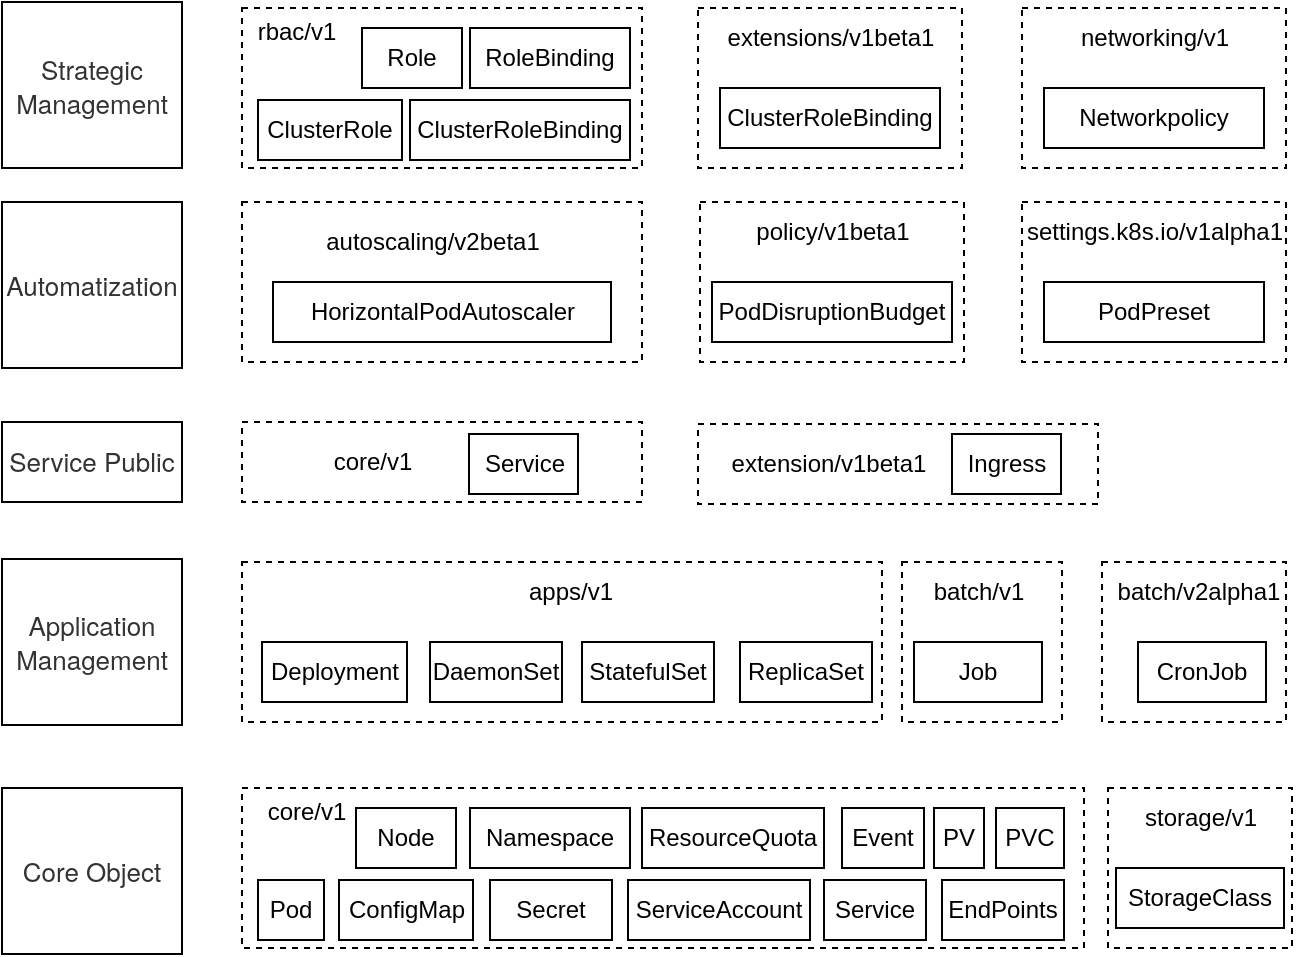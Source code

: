 <mxfile version="20.4.1" type="github">
  <diagram id="n1fASv0BeBbksGlesBEk" name="Page-1">
    <mxGraphModel dx="847" dy="546" grid="1" gridSize="10" guides="1" tooltips="1" connect="1" arrows="1" fold="1" page="1" pageScale="1" pageWidth="850" pageHeight="1100" math="0" shadow="0">
      <root>
        <mxCell id="0" />
        <mxCell id="1" parent="0" />
        <mxCell id="iRfwceqFQaTr6RobZSyQ-1" value="" style="rounded=0;whiteSpace=wrap;html=1;dashed=1;" vertex="1" parent="1">
          <mxGeometry x="120" y="183" width="200" height="80" as="geometry" />
        </mxCell>
        <mxCell id="iRfwceqFQaTr6RobZSyQ-2" value="rbac/v1" style="text;html=1;resizable=0;autosize=1;align=center;verticalAlign=middle;points=[];fillColor=none;strokeColor=none;rounded=0;dashed=1;" vertex="1" parent="1">
          <mxGeometry x="117" y="180" width="60" height="30" as="geometry" />
        </mxCell>
        <mxCell id="iRfwceqFQaTr6RobZSyQ-3" value="Role" style="rounded=0;whiteSpace=wrap;html=1;" vertex="1" parent="1">
          <mxGeometry x="180" y="193" width="50" height="30" as="geometry" />
        </mxCell>
        <mxCell id="iRfwceqFQaTr6RobZSyQ-4" value="RoleBinding" style="rounded=0;whiteSpace=wrap;html=1;" vertex="1" parent="1">
          <mxGeometry x="234" y="193" width="80" height="30" as="geometry" />
        </mxCell>
        <mxCell id="iRfwceqFQaTr6RobZSyQ-5" value="ClusterRole" style="rounded=0;whiteSpace=wrap;html=1;" vertex="1" parent="1">
          <mxGeometry x="128" y="229" width="72" height="30" as="geometry" />
        </mxCell>
        <mxCell id="iRfwceqFQaTr6RobZSyQ-6" value="ClusterRoleBinding" style="rounded=0;whiteSpace=wrap;html=1;" vertex="1" parent="1">
          <mxGeometry x="204" y="229" width="110" height="30" as="geometry" />
        </mxCell>
        <mxCell id="iRfwceqFQaTr6RobZSyQ-7" value="" style="rounded=0;whiteSpace=wrap;html=1;dashed=1;" vertex="1" parent="1">
          <mxGeometry x="348" y="183" width="132" height="80" as="geometry" />
        </mxCell>
        <mxCell id="iRfwceqFQaTr6RobZSyQ-8" value="extensions/v1beta1" style="text;html=1;resizable=0;autosize=1;align=center;verticalAlign=middle;points=[];fillColor=none;strokeColor=none;rounded=0;dashed=1;" vertex="1" parent="1">
          <mxGeometry x="349" y="183" width="130" height="30" as="geometry" />
        </mxCell>
        <mxCell id="iRfwceqFQaTr6RobZSyQ-12" value="ClusterRoleBinding" style="rounded=0;whiteSpace=wrap;html=1;" vertex="1" parent="1">
          <mxGeometry x="359" y="223" width="110" height="30" as="geometry" />
        </mxCell>
        <mxCell id="iRfwceqFQaTr6RobZSyQ-13" value="" style="rounded=0;whiteSpace=wrap;html=1;dashed=1;" vertex="1" parent="1">
          <mxGeometry x="510" y="183" width="132" height="80" as="geometry" />
        </mxCell>
        <mxCell id="iRfwceqFQaTr6RobZSyQ-14" value="networking/v1" style="text;html=1;resizable=0;autosize=1;align=center;verticalAlign=middle;points=[];fillColor=none;strokeColor=none;rounded=0;dashed=1;" vertex="1" parent="1">
          <mxGeometry x="526" y="183" width="100" height="30" as="geometry" />
        </mxCell>
        <mxCell id="iRfwceqFQaTr6RobZSyQ-15" value="Networkpolicy" style="rounded=0;whiteSpace=wrap;html=1;" vertex="1" parent="1">
          <mxGeometry x="521" y="223" width="110" height="30" as="geometry" />
        </mxCell>
        <mxCell id="iRfwceqFQaTr6RobZSyQ-22" value="" style="rounded=0;whiteSpace=wrap;html=1;dashed=1;" vertex="1" parent="1">
          <mxGeometry x="120" y="280" width="200" height="80" as="geometry" />
        </mxCell>
        <mxCell id="iRfwceqFQaTr6RobZSyQ-23" value="autoscaling/v2beta1" style="text;html=1;resizable=0;autosize=1;align=center;verticalAlign=middle;points=[];fillColor=none;strokeColor=none;rounded=0;dashed=1;" vertex="1" parent="1">
          <mxGeometry x="150" y="285" width="130" height="30" as="geometry" />
        </mxCell>
        <mxCell id="iRfwceqFQaTr6RobZSyQ-24" value="HorizontalPodAutoscaler" style="rounded=0;whiteSpace=wrap;html=1;" vertex="1" parent="1">
          <mxGeometry x="135.5" y="320" width="169" height="30" as="geometry" />
        </mxCell>
        <mxCell id="iRfwceqFQaTr6RobZSyQ-25" value="" style="rounded=0;whiteSpace=wrap;html=1;dashed=1;" vertex="1" parent="1">
          <mxGeometry x="349" y="280" width="132" height="80" as="geometry" />
        </mxCell>
        <mxCell id="iRfwceqFQaTr6RobZSyQ-26" value="policy/v1beta1" style="text;html=1;resizable=0;autosize=1;align=center;verticalAlign=middle;points=[];fillColor=none;strokeColor=none;rounded=0;dashed=1;" vertex="1" parent="1">
          <mxGeometry x="365" y="280" width="100" height="30" as="geometry" />
        </mxCell>
        <mxCell id="iRfwceqFQaTr6RobZSyQ-27" value="PodDisruptionBudget" style="rounded=0;whiteSpace=wrap;html=1;" vertex="1" parent="1">
          <mxGeometry x="355" y="320" width="120" height="30" as="geometry" />
        </mxCell>
        <mxCell id="iRfwceqFQaTr6RobZSyQ-28" value="" style="rounded=0;whiteSpace=wrap;html=1;dashed=1;" vertex="1" parent="1">
          <mxGeometry x="510" y="280" width="132" height="80" as="geometry" />
        </mxCell>
        <mxCell id="iRfwceqFQaTr6RobZSyQ-29" value="settings.k8s.io/v1alpha1" style="text;html=1;resizable=0;autosize=1;align=center;verticalAlign=middle;points=[];fillColor=none;strokeColor=none;rounded=0;dashed=1;" vertex="1" parent="1">
          <mxGeometry x="501" y="280" width="150" height="30" as="geometry" />
        </mxCell>
        <mxCell id="iRfwceqFQaTr6RobZSyQ-30" value="PodPreset" style="rounded=0;whiteSpace=wrap;html=1;" vertex="1" parent="1">
          <mxGeometry x="521" y="320" width="110" height="30" as="geometry" />
        </mxCell>
        <mxCell id="iRfwceqFQaTr6RobZSyQ-32" value="" style="rounded=0;whiteSpace=wrap;html=1;dashed=1;" vertex="1" parent="1">
          <mxGeometry x="120" y="390" width="200" height="40" as="geometry" />
        </mxCell>
        <mxCell id="iRfwceqFQaTr6RobZSyQ-33" value="core/v1" style="text;html=1;resizable=0;autosize=1;align=center;verticalAlign=middle;points=[];fillColor=none;strokeColor=none;rounded=0;dashed=1;" vertex="1" parent="1">
          <mxGeometry x="155" y="395" width="60" height="30" as="geometry" />
        </mxCell>
        <mxCell id="iRfwceqFQaTr6RobZSyQ-34" value="Service" style="rounded=0;whiteSpace=wrap;html=1;" vertex="1" parent="1">
          <mxGeometry x="233.5" y="396" width="54.5" height="30" as="geometry" />
        </mxCell>
        <mxCell id="iRfwceqFQaTr6RobZSyQ-35" value="" style="rounded=0;whiteSpace=wrap;html=1;dashed=1;" vertex="1" parent="1">
          <mxGeometry x="348" y="391" width="200" height="40" as="geometry" />
        </mxCell>
        <mxCell id="iRfwceqFQaTr6RobZSyQ-36" value="extension/v1beta1" style="text;html=1;resizable=0;autosize=1;align=center;verticalAlign=middle;points=[];fillColor=none;strokeColor=none;rounded=0;dashed=1;" vertex="1" parent="1">
          <mxGeometry x="353" y="396" width="120" height="30" as="geometry" />
        </mxCell>
        <mxCell id="iRfwceqFQaTr6RobZSyQ-37" value="Ingress" style="rounded=0;whiteSpace=wrap;html=1;" vertex="1" parent="1">
          <mxGeometry x="475" y="396" width="54.5" height="30" as="geometry" />
        </mxCell>
        <mxCell id="iRfwceqFQaTr6RobZSyQ-38" value="" style="rounded=0;whiteSpace=wrap;html=1;dashed=1;" vertex="1" parent="1">
          <mxGeometry x="120" y="460" width="320" height="80" as="geometry" />
        </mxCell>
        <mxCell id="iRfwceqFQaTr6RobZSyQ-39" value="apps/v1" style="text;html=1;resizable=0;autosize=1;align=center;verticalAlign=middle;points=[];fillColor=none;strokeColor=none;rounded=0;dashed=1;" vertex="1" parent="1">
          <mxGeometry x="249" y="460" width="70" height="30" as="geometry" />
        </mxCell>
        <mxCell id="iRfwceqFQaTr6RobZSyQ-40" value="Deployment" style="rounded=0;whiteSpace=wrap;html=1;" vertex="1" parent="1">
          <mxGeometry x="130" y="500" width="72.5" height="30" as="geometry" />
        </mxCell>
        <mxCell id="iRfwceqFQaTr6RobZSyQ-41" value="DaemonSet" style="rounded=0;whiteSpace=wrap;html=1;" vertex="1" parent="1">
          <mxGeometry x="214" y="500" width="66" height="30" as="geometry" />
        </mxCell>
        <mxCell id="iRfwceqFQaTr6RobZSyQ-42" value="StatefulSet" style="rounded=0;whiteSpace=wrap;html=1;" vertex="1" parent="1">
          <mxGeometry x="290" y="500" width="66" height="30" as="geometry" />
        </mxCell>
        <mxCell id="iRfwceqFQaTr6RobZSyQ-43" value="ReplicaSet" style="rounded=0;whiteSpace=wrap;html=1;" vertex="1" parent="1">
          <mxGeometry x="369" y="500" width="66" height="30" as="geometry" />
        </mxCell>
        <mxCell id="iRfwceqFQaTr6RobZSyQ-44" value="" style="rounded=0;whiteSpace=wrap;html=1;dashed=1;" vertex="1" parent="1">
          <mxGeometry x="450" y="460" width="80" height="80" as="geometry" />
        </mxCell>
        <mxCell id="iRfwceqFQaTr6RobZSyQ-45" value="batch/v1" style="text;html=1;resizable=0;autosize=1;align=center;verticalAlign=middle;points=[];fillColor=none;strokeColor=none;rounded=0;dashed=1;" vertex="1" parent="1">
          <mxGeometry x="453" y="460" width="70" height="30" as="geometry" />
        </mxCell>
        <mxCell id="iRfwceqFQaTr6RobZSyQ-46" value="Job" style="rounded=0;whiteSpace=wrap;html=1;" vertex="1" parent="1">
          <mxGeometry x="456" y="500" width="64" height="30" as="geometry" />
        </mxCell>
        <mxCell id="iRfwceqFQaTr6RobZSyQ-47" value="" style="rounded=0;whiteSpace=wrap;html=1;dashed=1;" vertex="1" parent="1">
          <mxGeometry x="550" y="460" width="92" height="80" as="geometry" />
        </mxCell>
        <mxCell id="iRfwceqFQaTr6RobZSyQ-48" value="batch/v2alpha1" style="text;html=1;resizable=0;autosize=1;align=center;verticalAlign=middle;points=[];fillColor=none;strokeColor=none;rounded=0;dashed=1;" vertex="1" parent="1">
          <mxGeometry x="548" y="460" width="100" height="30" as="geometry" />
        </mxCell>
        <mxCell id="iRfwceqFQaTr6RobZSyQ-49" value="CronJob" style="rounded=0;whiteSpace=wrap;html=1;" vertex="1" parent="1">
          <mxGeometry x="568" y="500" width="64" height="30" as="geometry" />
        </mxCell>
        <mxCell id="iRfwceqFQaTr6RobZSyQ-50" value="" style="rounded=0;whiteSpace=wrap;html=1;dashed=1;" vertex="1" parent="1">
          <mxGeometry x="120" y="573" width="421" height="80" as="geometry" />
        </mxCell>
        <mxCell id="iRfwceqFQaTr6RobZSyQ-51" value="core/v1" style="text;html=1;resizable=0;autosize=1;align=center;verticalAlign=middle;points=[];fillColor=none;strokeColor=none;rounded=0;dashed=1;" vertex="1" parent="1">
          <mxGeometry x="122" y="570" width="60" height="30" as="geometry" />
        </mxCell>
        <mxCell id="iRfwceqFQaTr6RobZSyQ-52" value="Node" style="rounded=0;whiteSpace=wrap;html=1;" vertex="1" parent="1">
          <mxGeometry x="177" y="583" width="50" height="30" as="geometry" />
        </mxCell>
        <mxCell id="iRfwceqFQaTr6RobZSyQ-53" value="Namespace" style="rounded=0;whiteSpace=wrap;html=1;" vertex="1" parent="1">
          <mxGeometry x="234" y="583" width="80" height="30" as="geometry" />
        </mxCell>
        <mxCell id="iRfwceqFQaTr6RobZSyQ-54" value="Pod" style="rounded=0;whiteSpace=wrap;html=1;" vertex="1" parent="1">
          <mxGeometry x="128" y="619" width="33" height="30" as="geometry" />
        </mxCell>
        <mxCell id="iRfwceqFQaTr6RobZSyQ-55" value="ConfigMap" style="rounded=0;whiteSpace=wrap;html=1;" vertex="1" parent="1">
          <mxGeometry x="168.5" y="619" width="67" height="30" as="geometry" />
        </mxCell>
        <mxCell id="iRfwceqFQaTr6RobZSyQ-56" value="ResourceQuota" style="rounded=0;whiteSpace=wrap;html=1;" vertex="1" parent="1">
          <mxGeometry x="320" y="583" width="91" height="30" as="geometry" />
        </mxCell>
        <mxCell id="iRfwceqFQaTr6RobZSyQ-57" value="Event" style="rounded=0;whiteSpace=wrap;html=1;" vertex="1" parent="1">
          <mxGeometry x="420" y="583" width="41" height="30" as="geometry" />
        </mxCell>
        <mxCell id="iRfwceqFQaTr6RobZSyQ-58" value="PV" style="rounded=0;whiteSpace=wrap;html=1;" vertex="1" parent="1">
          <mxGeometry x="466" y="583" width="25" height="30" as="geometry" />
        </mxCell>
        <mxCell id="iRfwceqFQaTr6RobZSyQ-59" value="PVC" style="rounded=0;whiteSpace=wrap;html=1;" vertex="1" parent="1">
          <mxGeometry x="497" y="583" width="34" height="30" as="geometry" />
        </mxCell>
        <mxCell id="iRfwceqFQaTr6RobZSyQ-60" value="Secret" style="rounded=0;whiteSpace=wrap;html=1;" vertex="1" parent="1">
          <mxGeometry x="244" y="619" width="61" height="30" as="geometry" />
        </mxCell>
        <mxCell id="iRfwceqFQaTr6RobZSyQ-61" value="ServiceAccount" style="rounded=0;whiteSpace=wrap;html=1;" vertex="1" parent="1">
          <mxGeometry x="313" y="619" width="91" height="30" as="geometry" />
        </mxCell>
        <mxCell id="iRfwceqFQaTr6RobZSyQ-62" value="Service" style="rounded=0;whiteSpace=wrap;html=1;" vertex="1" parent="1">
          <mxGeometry x="411" y="619" width="51" height="30" as="geometry" />
        </mxCell>
        <mxCell id="iRfwceqFQaTr6RobZSyQ-63" value="EndPoints" style="rounded=0;whiteSpace=wrap;html=1;" vertex="1" parent="1">
          <mxGeometry x="470" y="619" width="61" height="30" as="geometry" />
        </mxCell>
        <mxCell id="iRfwceqFQaTr6RobZSyQ-64" value="" style="rounded=0;whiteSpace=wrap;html=1;dashed=1;" vertex="1" parent="1">
          <mxGeometry x="553" y="573" width="92" height="80" as="geometry" />
        </mxCell>
        <mxCell id="iRfwceqFQaTr6RobZSyQ-65" value="storage/v1" style="text;html=1;resizable=0;autosize=1;align=center;verticalAlign=middle;points=[];fillColor=none;strokeColor=none;rounded=0;dashed=1;" vertex="1" parent="1">
          <mxGeometry x="559" y="573" width="80" height="30" as="geometry" />
        </mxCell>
        <mxCell id="iRfwceqFQaTr6RobZSyQ-66" value="StorageClass" style="rounded=0;whiteSpace=wrap;html=1;" vertex="1" parent="1">
          <mxGeometry x="557" y="613" width="84" height="30" as="geometry" />
        </mxCell>
        <mxCell id="iRfwceqFQaTr6RobZSyQ-68" value="&lt;span style=&quot;color: rgb(51, 51, 51); font-family: &amp;quot;Helvetica Neue&amp;quot;, Helvetica, Arial, &amp;quot;Hiragino Sans GB&amp;quot;, &amp;quot;Hiragino Sans GB W3&amp;quot;, &amp;quot;Microsoft YaHei UI&amp;quot;, &amp;quot;Microsoft YaHei&amp;quot;, sans-serif; font-size: 13px; text-align: start;&quot;&gt;Strategic Management&lt;/span&gt;" style="rounded=0;whiteSpace=wrap;html=1;" vertex="1" parent="1">
          <mxGeometry y="180" width="90" height="83" as="geometry" />
        </mxCell>
        <mxCell id="iRfwceqFQaTr6RobZSyQ-69" value="&lt;span style=&quot;color: rgb(51, 51, 51); font-family: &amp;quot;Helvetica Neue&amp;quot;, Helvetica, Arial, &amp;quot;Hiragino Sans GB&amp;quot;, &amp;quot;Hiragino Sans GB W3&amp;quot;, &amp;quot;Microsoft YaHei UI&amp;quot;, &amp;quot;Microsoft YaHei&amp;quot;, sans-serif; font-size: 13px; text-align: left;&quot;&gt;Automatization&lt;/span&gt;" style="rounded=0;whiteSpace=wrap;html=1;" vertex="1" parent="1">
          <mxGeometry y="280" width="90" height="83" as="geometry" />
        </mxCell>
        <mxCell id="iRfwceqFQaTr6RobZSyQ-70" value="&lt;span style=&quot;color: rgb(51, 51, 51); font-family: &amp;quot;Helvetica Neue&amp;quot;, Helvetica, Arial, &amp;quot;Hiragino Sans GB&amp;quot;, &amp;quot;Hiragino Sans GB W3&amp;quot;, &amp;quot;Microsoft YaHei UI&amp;quot;, &amp;quot;Microsoft YaHei&amp;quot;, sans-serif; font-size: 13px; text-align: start;&quot;&gt;Service Public&lt;/span&gt;" style="rounded=0;whiteSpace=wrap;html=1;" vertex="1" parent="1">
          <mxGeometry y="390" width="90" height="40" as="geometry" />
        </mxCell>
        <mxCell id="iRfwceqFQaTr6RobZSyQ-71" value="&lt;span style=&quot;color: rgb(51, 51, 51); font-family: &amp;quot;Helvetica Neue&amp;quot;, Helvetica, Arial, &amp;quot;Hiragino Sans GB&amp;quot;, &amp;quot;Hiragino Sans GB W3&amp;quot;, &amp;quot;Microsoft YaHei UI&amp;quot;, &amp;quot;Microsoft YaHei&amp;quot;, sans-serif; font-size: 13px; text-align: left;&quot;&gt;Application Management&lt;/span&gt;" style="rounded=0;whiteSpace=wrap;html=1;" vertex="1" parent="1">
          <mxGeometry y="458.5" width="90" height="83" as="geometry" />
        </mxCell>
        <mxCell id="iRfwceqFQaTr6RobZSyQ-72" value="&lt;span style=&quot;color: rgb(51, 51, 51); font-family: &amp;quot;Helvetica Neue&amp;quot;, Helvetica, Arial, &amp;quot;Hiragino Sans GB&amp;quot;, &amp;quot;Hiragino Sans GB W3&amp;quot;, &amp;quot;Microsoft YaHei UI&amp;quot;, &amp;quot;Microsoft YaHei&amp;quot;, sans-serif; font-size: 13px; text-align: start;&quot;&gt;Core Object&lt;/span&gt;" style="rounded=0;whiteSpace=wrap;html=1;" vertex="1" parent="1">
          <mxGeometry y="573" width="90" height="83" as="geometry" />
        </mxCell>
      </root>
    </mxGraphModel>
  </diagram>
</mxfile>
